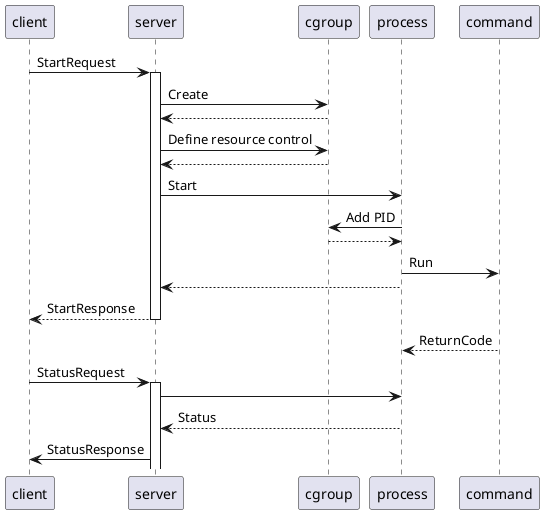 @startuml
client -> server: StartRequest
activate server
server -> cgroup: Create
server <-- cgroup: 
server -> cgroup: Define resource control
server <-- cgroup:
server -> process: Start
process -> cgroup: Add PID
process <-- cgroup:
process -> command: Run
process --> server:
client <-- server: StartResponse
deactivate server
process <-- command: ReturnCode

client -> server: StatusRequest
activate server
server -> process:
process --> server: Status
client <- server: StatusResponse

@enduml
